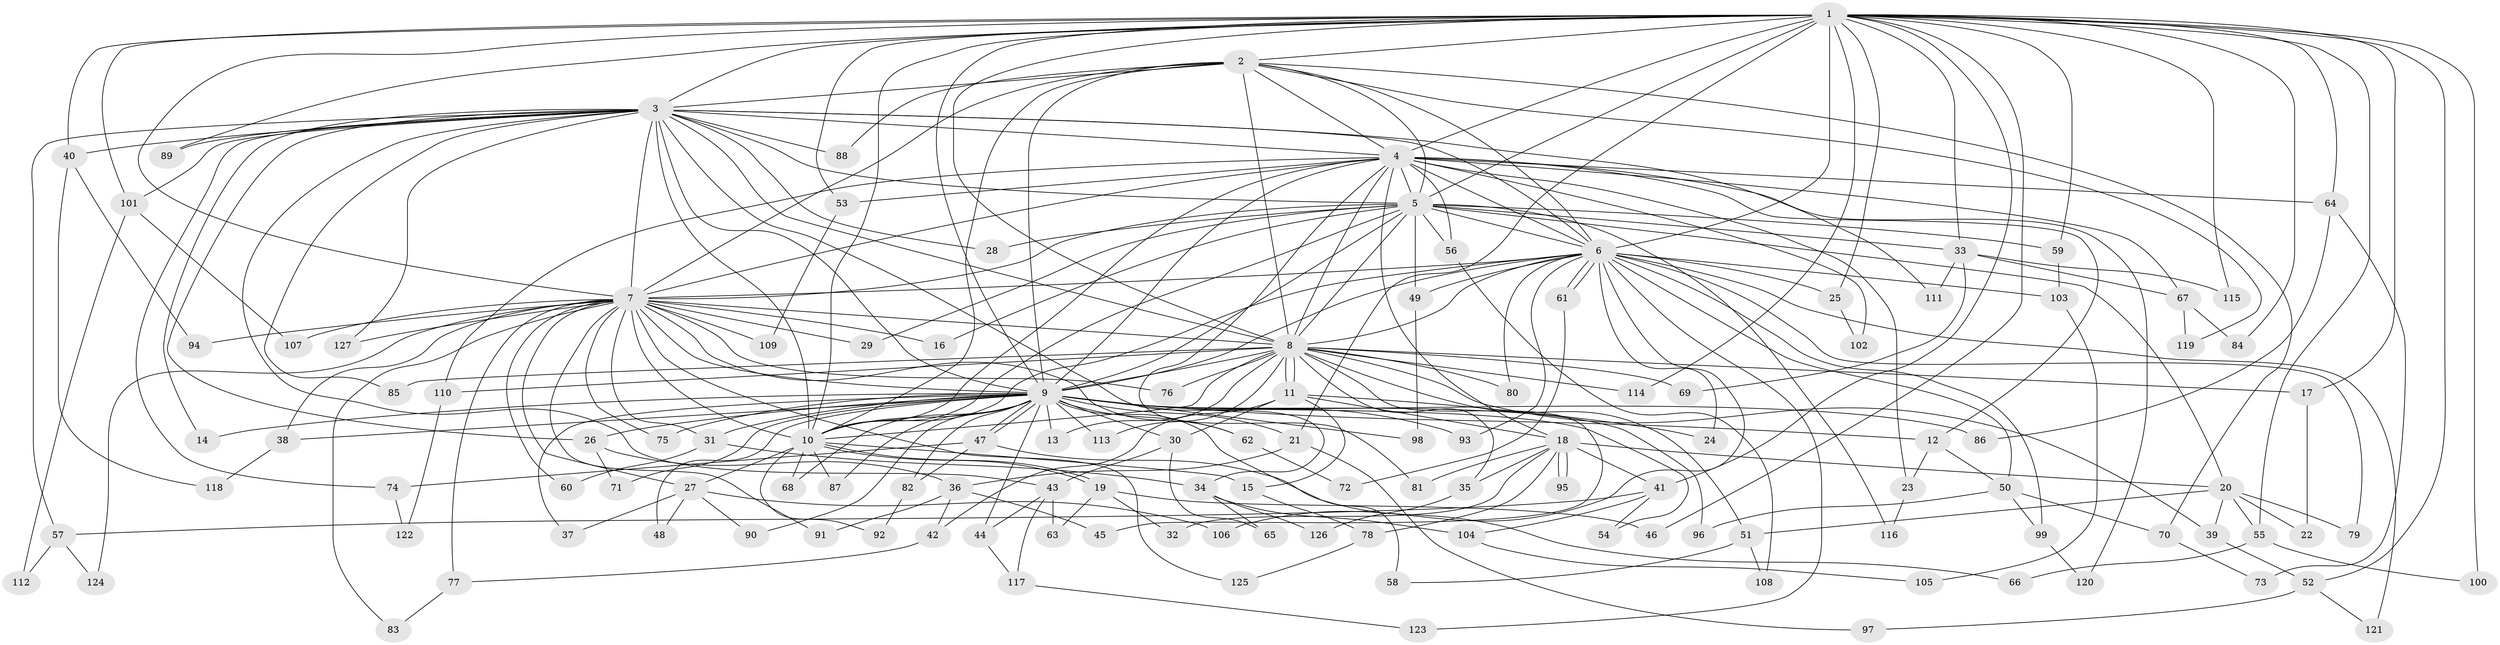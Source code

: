 // Generated by graph-tools (version 1.1) at 2025/49/03/09/25 03:49:29]
// undirected, 127 vertices, 279 edges
graph export_dot {
graph [start="1"]
  node [color=gray90,style=filled];
  1;
  2;
  3;
  4;
  5;
  6;
  7;
  8;
  9;
  10;
  11;
  12;
  13;
  14;
  15;
  16;
  17;
  18;
  19;
  20;
  21;
  22;
  23;
  24;
  25;
  26;
  27;
  28;
  29;
  30;
  31;
  32;
  33;
  34;
  35;
  36;
  37;
  38;
  39;
  40;
  41;
  42;
  43;
  44;
  45;
  46;
  47;
  48;
  49;
  50;
  51;
  52;
  53;
  54;
  55;
  56;
  57;
  58;
  59;
  60;
  61;
  62;
  63;
  64;
  65;
  66;
  67;
  68;
  69;
  70;
  71;
  72;
  73;
  74;
  75;
  76;
  77;
  78;
  79;
  80;
  81;
  82;
  83;
  84;
  85;
  86;
  87;
  88;
  89;
  90;
  91;
  92;
  93;
  94;
  95;
  96;
  97;
  98;
  99;
  100;
  101;
  102;
  103;
  104;
  105;
  106;
  107;
  108;
  109;
  110;
  111;
  112;
  113;
  114;
  115;
  116;
  117;
  118;
  119;
  120;
  121;
  122;
  123;
  124;
  125;
  126;
  127;
  1 -- 2;
  1 -- 3;
  1 -- 4;
  1 -- 5;
  1 -- 6;
  1 -- 7;
  1 -- 8;
  1 -- 9;
  1 -- 10;
  1 -- 17;
  1 -- 21;
  1 -- 25;
  1 -- 33;
  1 -- 40;
  1 -- 41;
  1 -- 46;
  1 -- 52;
  1 -- 53;
  1 -- 55;
  1 -- 59;
  1 -- 64;
  1 -- 84;
  1 -- 89;
  1 -- 100;
  1 -- 101;
  1 -- 114;
  1 -- 115;
  2 -- 3;
  2 -- 4;
  2 -- 5;
  2 -- 6;
  2 -- 7;
  2 -- 8;
  2 -- 9;
  2 -- 10;
  2 -- 70;
  2 -- 88;
  2 -- 119;
  3 -- 4;
  3 -- 5;
  3 -- 6;
  3 -- 7;
  3 -- 8;
  3 -- 9;
  3 -- 10;
  3 -- 14;
  3 -- 26;
  3 -- 28;
  3 -- 34;
  3 -- 40;
  3 -- 43;
  3 -- 57;
  3 -- 74;
  3 -- 85;
  3 -- 88;
  3 -- 89;
  3 -- 101;
  3 -- 111;
  3 -- 127;
  4 -- 5;
  4 -- 6;
  4 -- 7;
  4 -- 8;
  4 -- 9;
  4 -- 10;
  4 -- 12;
  4 -- 18;
  4 -- 23;
  4 -- 53;
  4 -- 56;
  4 -- 64;
  4 -- 67;
  4 -- 81;
  4 -- 102;
  4 -- 110;
  4 -- 120;
  5 -- 6;
  5 -- 7;
  5 -- 8;
  5 -- 9;
  5 -- 10;
  5 -- 16;
  5 -- 20;
  5 -- 28;
  5 -- 29;
  5 -- 33;
  5 -- 49;
  5 -- 56;
  5 -- 59;
  5 -- 116;
  6 -- 7;
  6 -- 8;
  6 -- 9;
  6 -- 10;
  6 -- 24;
  6 -- 25;
  6 -- 49;
  6 -- 50;
  6 -- 61;
  6 -- 61;
  6 -- 79;
  6 -- 80;
  6 -- 93;
  6 -- 99;
  6 -- 103;
  6 -- 106;
  6 -- 121;
  6 -- 123;
  7 -- 8;
  7 -- 9;
  7 -- 10;
  7 -- 16;
  7 -- 27;
  7 -- 29;
  7 -- 31;
  7 -- 38;
  7 -- 60;
  7 -- 62;
  7 -- 75;
  7 -- 76;
  7 -- 77;
  7 -- 83;
  7 -- 91;
  7 -- 94;
  7 -- 107;
  7 -- 109;
  7 -- 124;
  7 -- 125;
  7 -- 127;
  8 -- 9;
  8 -- 10;
  8 -- 11;
  8 -- 11;
  8 -- 13;
  8 -- 17;
  8 -- 35;
  8 -- 39;
  8 -- 45;
  8 -- 51;
  8 -- 69;
  8 -- 76;
  8 -- 80;
  8 -- 85;
  8 -- 110;
  8 -- 113;
  8 -- 114;
  9 -- 10;
  9 -- 12;
  9 -- 13;
  9 -- 14;
  9 -- 21;
  9 -- 26;
  9 -- 30;
  9 -- 31;
  9 -- 37;
  9 -- 38;
  9 -- 44;
  9 -- 47;
  9 -- 47;
  9 -- 48;
  9 -- 54;
  9 -- 58;
  9 -- 62;
  9 -- 68;
  9 -- 71;
  9 -- 75;
  9 -- 82;
  9 -- 86;
  9 -- 87;
  9 -- 90;
  9 -- 93;
  9 -- 96;
  9 -- 98;
  9 -- 113;
  10 -- 15;
  10 -- 19;
  10 -- 19;
  10 -- 27;
  10 -- 68;
  10 -- 87;
  10 -- 92;
  11 -- 15;
  11 -- 18;
  11 -- 24;
  11 -- 30;
  11 -- 42;
  12 -- 23;
  12 -- 50;
  15 -- 78;
  17 -- 22;
  18 -- 20;
  18 -- 32;
  18 -- 35;
  18 -- 41;
  18 -- 78;
  18 -- 81;
  18 -- 95;
  18 -- 95;
  19 -- 32;
  19 -- 46;
  19 -- 63;
  20 -- 22;
  20 -- 39;
  20 -- 51;
  20 -- 55;
  20 -- 79;
  21 -- 36;
  21 -- 97;
  23 -- 116;
  25 -- 102;
  26 -- 36;
  26 -- 71;
  27 -- 37;
  27 -- 48;
  27 -- 90;
  27 -- 106;
  30 -- 43;
  30 -- 65;
  31 -- 34;
  31 -- 60;
  33 -- 67;
  33 -- 69;
  33 -- 111;
  33 -- 115;
  34 -- 65;
  34 -- 104;
  34 -- 126;
  35 -- 126;
  36 -- 42;
  36 -- 45;
  36 -- 91;
  38 -- 118;
  39 -- 52;
  40 -- 94;
  40 -- 118;
  41 -- 54;
  41 -- 57;
  41 -- 104;
  42 -- 77;
  43 -- 44;
  43 -- 63;
  43 -- 117;
  44 -- 117;
  47 -- 66;
  47 -- 74;
  47 -- 82;
  49 -- 98;
  50 -- 70;
  50 -- 96;
  50 -- 99;
  51 -- 58;
  51 -- 108;
  52 -- 97;
  52 -- 121;
  53 -- 109;
  55 -- 66;
  55 -- 100;
  56 -- 108;
  57 -- 112;
  57 -- 124;
  59 -- 103;
  61 -- 72;
  62 -- 72;
  64 -- 73;
  64 -- 86;
  67 -- 84;
  67 -- 119;
  70 -- 73;
  74 -- 122;
  77 -- 83;
  78 -- 125;
  82 -- 92;
  99 -- 120;
  101 -- 107;
  101 -- 112;
  103 -- 105;
  104 -- 105;
  110 -- 122;
  117 -- 123;
}
